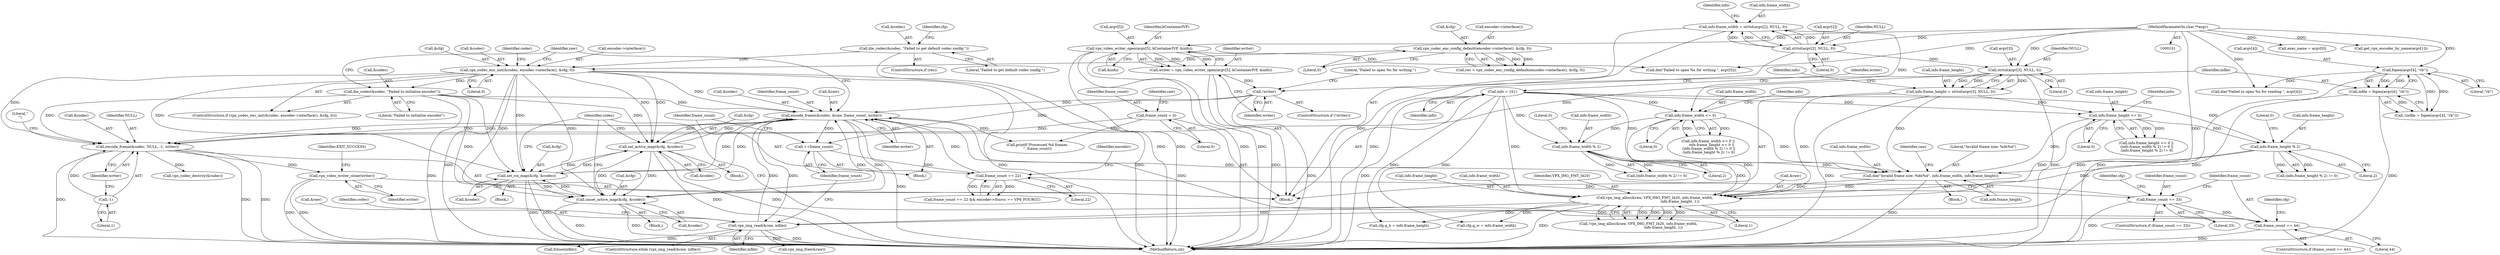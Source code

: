 digraph "1_Android_5a9753fca56f0eeb9f61e342b2fccffc364f9426_7@API" {
"1000456" [label="(Call,vpx_video_writer_close(writer))"];
"1000431" [label="(Call,encode_frame(&codec, NULL, -1, writer))"];
"1000374" [label="(Call,die_codec(&codec, \"Failed to initialize encoder\"))"];
"1000367" [label="(Call,vpx_codec_enc_init(&codec, encoder->interface(), &cfg, 0))"];
"1000271" [label="(Call,die_codec(&codec, \"Failed to get default codec config.\"))"];
"1000264" [label="(Call,vpx_codec_enc_config_default(encoder->interface(), &cfg, 0))"];
"1000424" [label="(Call,encode_frame(&codec, &raw, frame_count, writer))"];
"1000408" [label="(Call,set_active_map(&cfg, &codec))"];
"1000397" [label="(Call,set_roi_map(&cfg, &codec))"];
"1000419" [label="(Call,unset_active_map(&cfg, &codec))"];
"1000379" [label="(Call,vpx_img_read(&raw, infile))"];
"1000244" [label="(Call,vpx_img_alloc(&raw, VPX_IMG_FMT_I420, info.frame_width,\n                                             info.frame_height, 1))"];
"1000234" [label="(Call,die(\"Invalid frame size: %dx%d\", info.frame_width, info.frame_height))"];
"1000207" [label="(Call,info.frame_width <= 0)"];
"1000171" [label="(Call,info.frame_width = strtol(argv[2], NULL, 0))"];
"1000175" [label="(Call,strtol(argv[2], NULL, 0))"];
"1000103" [label="(MethodParameterIn,char **argv)"];
"1000124" [label="(Call,info = {0})"];
"1000220" [label="(Call,info.frame_width % 2)"];
"1000181" [label="(Call,info.frame_height = strtol(argv[3], NULL, 0))"];
"1000185" [label="(Call,strtol(argv[3], NULL, 0))"];
"1000227" [label="(Call,info.frame_height % 2)"];
"1000213" [label="(Call,info.frame_height <= 0)"];
"1000354" [label="(Call,infile = fopen(argv[4], \"rb\"))"];
"1000356" [label="(Call,fopen(argv[4], \"rb\"))"];
"1000404" [label="(Call,frame_count == 33)"];
"1000388" [label="(Call,frame_count == 22)"];
"1000384" [label="(Call,++frame_count)"];
"1000116" [label="(Call,frame_count = 0)"];
"1000415" [label="(Call,frame_count == 44)"];
"1000345" [label="(Call,!writer)"];
"1000335" [label="(Call,writer = vpx_video_writer_open(argv[5], kContainerIVF, &info))"];
"1000337" [label="(Call,vpx_video_writer_open(argv[5], kContainerIVF, &info))"];
"1000435" [label="(Call,-1)"];
"1000396" [label="(Block,)"];
"1000404" [label="(Call,frame_count == 33)"];
"1000381" [label="(Identifier,raw)"];
"1000244" [label="(Call,vpx_img_alloc(&raw, VPX_IMG_FMT_I420, info.frame_width,\n                                             info.frame_height, 1))"];
"1000246" [label="(Identifier,raw)"];
"1000354" [label="(Call,infile = fopen(argv[4], \"rb\"))"];
"1000175" [label="(Call,strtol(argv[2], NULL, 0))"];
"1000228" [label="(Call,info.frame_height)"];
"1000180" [label="(Literal,0)"];
"1000449" [label="(Call,vpx_codec_destroy(&codec))"];
"1000272" [label="(Call,&codec)"];
"1000409" [label="(Call,&cfg)"];
"1000282" [label="(Call,cfg.g_h = info.frame_height)"];
"1000142" [label="(Call,exec_name = argv[0])"];
"1000235" [label="(Literal,\"Invalid frame size: %dx%d\")"];
"1000103" [label="(MethodParameterIn,char **argv)"];
"1000155" [label="(Call,get_vpx_encoder_by_name(argv[1]))"];
"1000251" [label="(Call,info.frame_height)"];
"1000456" [label="(Call,vpx_video_writer_close(writer))"];
"1000266" [label="(Call,&cfg)"];
"1000422" [label="(Call,&codec)"];
"1000411" [label="(Call,&codec)"];
"1000239" [label="(Call,info.frame_height)"];
"1000370" [label="(Call,encoder->interface())"];
"1000439" [label="(Literal,\"\n\")"];
"1000378" [label="(ControlStructure,while (vpx_img_read(&raw, infile)))"];
"1000342" [label="(Call,&info)"];
"1000104" [label="(Block,)"];
"1000189" [label="(Identifier,NULL)"];
"1000427" [label="(Call,&raw)"];
"1000345" [label="(Call,!writer)"];
"1000212" [label="(Call,info.frame_height <= 0 ||\n (info.frame_width % 2) != 0 ||\n (info.frame_height % 2) != 0)"];
"1000236" [label="(Call,info.frame_width)"];
"1000393" [label="(Identifier,encoder)"];
"1000217" [label="(Literal,0)"];
"1000277" [label="(Identifier,cfg)"];
"1000181" [label="(Call,info.frame_height = strtol(argv[3], NULL, 0))"];
"1000121" [label="(Identifier,raw)"];
"1000335" [label="(Call,writer = vpx_video_writer_open(argv[5], kContainerIVF, &info))"];
"1000213" [label="(Call,info.frame_height <= 0)"];
"1000385" [label="(Identifier,frame_count)"];
"1000182" [label="(Call,info.frame_height)"];
"1000194" [label="(Identifier,info)"];
"1000400" [label="(Call,&codec)"];
"1000424" [label="(Call,encode_frame(&codec, &raw, frame_count, writer))"];
"1000226" [label="(Call,(info.frame_height % 2) != 0)"];
"1000344" [label="(ControlStructure,if (!writer))"];
"1000445" [label="(Call,vpx_img_free(&raw))"];
"1000183" [label="(Identifier,info)"];
"1000417" [label="(Literal,44)"];
"1000408" [label="(Call,set_active_map(&cfg, &codec))"];
"1000265" [label="(Call,encoder->interface())"];
"1000118" [label="(Literal,0)"];
"1000405" [label="(Identifier,frame_count)"];
"1000375" [label="(Call,&codec)"];
"1000346" [label="(Identifier,writer)"];
"1000176" [label="(Call,argv[2])"];
"1000233" [label="(Block,)"];
"1000219" [label="(Call,(info.frame_width % 2) != 0)"];
"1000232" [label="(Literal,0)"];
"1000275" [label="(Call,cfg.g_w = info.frame_width)"];
"1000185" [label="(Call,strtol(argv[3], NULL, 0))"];
"1000415" [label="(Call,frame_count == 44)"];
"1000222" [label="(Identifier,info)"];
"1000274" [label="(Literal,\"Failed to get default codec config.\")"];
"1000442" [label="(Call,printf(\"Processed %d frames.\n\", frame_count))"];
"1000366" [label="(ControlStructure,if (vpx_codec_enc_init(&codec, encoder->interface(), &cfg, 0)))"];
"1000220" [label="(Call,info.frame_width % 2)"];
"1000376" [label="(Identifier,codec)"];
"1000431" [label="(Call,encode_frame(&codec, NULL, -1, writer))"];
"1000128" [label="(Identifier,writer)"];
"1000207" [label="(Call,info.frame_width <= 0)"];
"1000341" [label="(Identifier,kContainerIVF)"];
"1000116" [label="(Call,frame_count = 0)"];
"1000214" [label="(Call,info.frame_height)"];
"1000430" [label="(Identifier,writer)"];
"1000269" [label="(ControlStructure,if (res))"];
"1000234" [label="(Call,die(\"Invalid frame size: %dx%d\", info.frame_width, info.frame_height))"];
"1000171" [label="(Call,info.frame_width = strtol(argv[2], NULL, 0))"];
"1000460" [label="(MethodReturn,int)"];
"1000459" [label="(Identifier,EXIT_SUCCESS)"];
"1000432" [label="(Call,&codec)"];
"1000416" [label="(Identifier,frame_count)"];
"1000262" [label="(Call,res = vpx_codec_enc_config_default(encoder->interface(), &cfg, 0))"];
"1000426" [label="(Identifier,codec)"];
"1000337" [label="(Call,vpx_video_writer_open(argv[5], kContainerIVF, &info))"];
"1000336" [label="(Identifier,writer)"];
"1000373" [label="(Literal,0)"];
"1000117" [label="(Identifier,frame_count)"];
"1000457" [label="(Identifier,writer)"];
"1000268" [label="(Literal,0)"];
"1000353" [label="(Call,!(infile = fopen(argv[4], \"rb\")))"];
"1000387" [label="(Call,frame_count == 22 && encoder->fourcc == VP8_FOURCC)"];
"1000374" [label="(Call,die_codec(&codec, \"Failed to initialize encoder\"))"];
"1000421" [label="(Identifier,cfg)"];
"1000206" [label="(Call,info.frame_width <= 0 ||\n      info.frame_height <= 0 ||\n (info.frame_width % 2) != 0 ||\n (info.frame_height % 2) != 0)"];
"1000254" [label="(Literal,1)"];
"1000397" [label="(Call,set_roi_map(&cfg, &codec))"];
"1000347" [label="(Call,die(\"Failed to open %s for writing.\", argv[5]))"];
"1000383" [label="(Block,)"];
"1000356" [label="(Call,fopen(argv[4], \"rb\"))"];
"1000357" [label="(Call,argv[4])"];
"1000382" [label="(Identifier,infile)"];
"1000211" [label="(Literal,0)"];
"1000425" [label="(Call,&codec)"];
"1000407" [label="(Block,)"];
"1000371" [label="(Call,&cfg)"];
"1000367" [label="(Call,vpx_codec_enc_init(&codec, encoder->interface(), &cfg, 0))"];
"1000414" [label="(ControlStructure,if (frame_count == 44))"];
"1000433" [label="(Identifier,codec)"];
"1000225" [label="(Literal,0)"];
"1000437" [label="(Identifier,writer)"];
"1000231" [label="(Literal,2)"];
"1000248" [label="(Call,info.frame_width)"];
"1000360" [label="(Literal,\"rb\")"];
"1000390" [label="(Literal,22)"];
"1000403" [label="(ControlStructure,if (frame_count == 33))"];
"1000380" [label="(Call,&raw)"];
"1000243" [label="(Call,!vpx_img_alloc(&raw, VPX_IMG_FMT_I420, info.frame_width,\n                                             info.frame_height, 1))"];
"1000338" [label="(Call,argv[5])"];
"1000361" [label="(Call,die(\"Failed to open %s for reading.\", argv[4]))"];
"1000190" [label="(Literal,0)"];
"1000124" [label="(Call,info = {0})"];
"1000384" [label="(Call,++frame_count)"];
"1000348" [label="(Literal,\"Failed to open %s for writing.\")"];
"1000227" [label="(Call,info.frame_height % 2)"];
"1000436" [label="(Literal,1)"];
"1000186" [label="(Call,argv[3])"];
"1000172" [label="(Call,info.frame_width)"];
"1000440" [label="(Call,fclose(infile))"];
"1000355" [label="(Identifier,infile)"];
"1000377" [label="(Literal,\"Failed to initialize encoder\")"];
"1000406" [label="(Literal,33)"];
"1000221" [label="(Call,info.frame_width)"];
"1000429" [label="(Identifier,frame_count)"];
"1000271" [label="(Call,die_codec(&codec, \"Failed to get default codec config.\"))"];
"1000398" [label="(Call,&cfg)"];
"1000125" [label="(Identifier,info)"];
"1000420" [label="(Call,&cfg)"];
"1000247" [label="(Identifier,VPX_IMG_FMT_I420)"];
"1000419" [label="(Call,unset_active_map(&cfg, &codec))"];
"1000224" [label="(Literal,2)"];
"1000264" [label="(Call,vpx_codec_enc_config_default(encoder->interface(), &cfg, 0))"];
"1000388" [label="(Call,frame_count == 22)"];
"1000410" [label="(Identifier,cfg)"];
"1000389" [label="(Identifier,frame_count)"];
"1000245" [label="(Call,&raw)"];
"1000434" [label="(Identifier,NULL)"];
"1000208" [label="(Call,info.frame_width)"];
"1000435" [label="(Call,-1)"];
"1000179" [label="(Identifier,NULL)"];
"1000379" [label="(Call,vpx_img_read(&raw, infile))"];
"1000418" [label="(Block,)"];
"1000368" [label="(Call,&codec)"];
"1000215" [label="(Identifier,info)"];
"1000456" -> "1000104"  [label="AST: "];
"1000456" -> "1000457"  [label="CFG: "];
"1000457" -> "1000456"  [label="AST: "];
"1000459" -> "1000456"  [label="CFG: "];
"1000456" -> "1000460"  [label="DDG: "];
"1000456" -> "1000460"  [label="DDG: "];
"1000431" -> "1000456"  [label="DDG: "];
"1000431" -> "1000104"  [label="AST: "];
"1000431" -> "1000437"  [label="CFG: "];
"1000432" -> "1000431"  [label="AST: "];
"1000434" -> "1000431"  [label="AST: "];
"1000435" -> "1000431"  [label="AST: "];
"1000437" -> "1000431"  [label="AST: "];
"1000439" -> "1000431"  [label="CFG: "];
"1000431" -> "1000460"  [label="DDG: "];
"1000431" -> "1000460"  [label="DDG: "];
"1000431" -> "1000460"  [label="DDG: "];
"1000374" -> "1000431"  [label="DDG: "];
"1000367" -> "1000431"  [label="DDG: "];
"1000424" -> "1000431"  [label="DDG: "];
"1000424" -> "1000431"  [label="DDG: "];
"1000185" -> "1000431"  [label="DDG: "];
"1000435" -> "1000431"  [label="DDG: "];
"1000345" -> "1000431"  [label="DDG: "];
"1000431" -> "1000449"  [label="DDG: "];
"1000374" -> "1000366"  [label="AST: "];
"1000374" -> "1000377"  [label="CFG: "];
"1000375" -> "1000374"  [label="AST: "];
"1000377" -> "1000374"  [label="AST: "];
"1000381" -> "1000374"  [label="CFG: "];
"1000374" -> "1000460"  [label="DDG: "];
"1000367" -> "1000374"  [label="DDG: "];
"1000374" -> "1000397"  [label="DDG: "];
"1000374" -> "1000408"  [label="DDG: "];
"1000374" -> "1000419"  [label="DDG: "];
"1000374" -> "1000424"  [label="DDG: "];
"1000367" -> "1000366"  [label="AST: "];
"1000367" -> "1000373"  [label="CFG: "];
"1000368" -> "1000367"  [label="AST: "];
"1000370" -> "1000367"  [label="AST: "];
"1000371" -> "1000367"  [label="AST: "];
"1000373" -> "1000367"  [label="AST: "];
"1000376" -> "1000367"  [label="CFG: "];
"1000381" -> "1000367"  [label="CFG: "];
"1000367" -> "1000460"  [label="DDG: "];
"1000367" -> "1000460"  [label="DDG: "];
"1000367" -> "1000460"  [label="DDG: "];
"1000271" -> "1000367"  [label="DDG: "];
"1000264" -> "1000367"  [label="DDG: "];
"1000367" -> "1000397"  [label="DDG: "];
"1000367" -> "1000397"  [label="DDG: "];
"1000367" -> "1000408"  [label="DDG: "];
"1000367" -> "1000408"  [label="DDG: "];
"1000367" -> "1000419"  [label="DDG: "];
"1000367" -> "1000419"  [label="DDG: "];
"1000367" -> "1000424"  [label="DDG: "];
"1000271" -> "1000269"  [label="AST: "];
"1000271" -> "1000274"  [label="CFG: "];
"1000272" -> "1000271"  [label="AST: "];
"1000274" -> "1000271"  [label="AST: "];
"1000277" -> "1000271"  [label="CFG: "];
"1000271" -> "1000460"  [label="DDG: "];
"1000264" -> "1000262"  [label="AST: "];
"1000264" -> "1000268"  [label="CFG: "];
"1000265" -> "1000264"  [label="AST: "];
"1000266" -> "1000264"  [label="AST: "];
"1000268" -> "1000264"  [label="AST: "];
"1000262" -> "1000264"  [label="CFG: "];
"1000264" -> "1000262"  [label="DDG: "];
"1000264" -> "1000262"  [label="DDG: "];
"1000264" -> "1000262"  [label="DDG: "];
"1000424" -> "1000383"  [label="AST: "];
"1000424" -> "1000430"  [label="CFG: "];
"1000425" -> "1000424"  [label="AST: "];
"1000427" -> "1000424"  [label="AST: "];
"1000429" -> "1000424"  [label="AST: "];
"1000430" -> "1000424"  [label="AST: "];
"1000381" -> "1000424"  [label="CFG: "];
"1000424" -> "1000460"  [label="DDG: "];
"1000424" -> "1000379"  [label="DDG: "];
"1000424" -> "1000384"  [label="DDG: "];
"1000424" -> "1000397"  [label="DDG: "];
"1000424" -> "1000408"  [label="DDG: "];
"1000424" -> "1000419"  [label="DDG: "];
"1000408" -> "1000424"  [label="DDG: "];
"1000419" -> "1000424"  [label="DDG: "];
"1000397" -> "1000424"  [label="DDG: "];
"1000379" -> "1000424"  [label="DDG: "];
"1000404" -> "1000424"  [label="DDG: "];
"1000388" -> "1000424"  [label="DDG: "];
"1000415" -> "1000424"  [label="DDG: "];
"1000345" -> "1000424"  [label="DDG: "];
"1000424" -> "1000442"  [label="DDG: "];
"1000408" -> "1000407"  [label="AST: "];
"1000408" -> "1000411"  [label="CFG: "];
"1000409" -> "1000408"  [label="AST: "];
"1000411" -> "1000408"  [label="AST: "];
"1000426" -> "1000408"  [label="CFG: "];
"1000408" -> "1000460"  [label="DDG: "];
"1000408" -> "1000460"  [label="DDG: "];
"1000408" -> "1000397"  [label="DDG: "];
"1000397" -> "1000408"  [label="DDG: "];
"1000419" -> "1000408"  [label="DDG: "];
"1000408" -> "1000419"  [label="DDG: "];
"1000397" -> "1000396"  [label="AST: "];
"1000397" -> "1000400"  [label="CFG: "];
"1000398" -> "1000397"  [label="AST: "];
"1000400" -> "1000397"  [label="AST: "];
"1000426" -> "1000397"  [label="CFG: "];
"1000397" -> "1000460"  [label="DDG: "];
"1000397" -> "1000460"  [label="DDG: "];
"1000419" -> "1000397"  [label="DDG: "];
"1000397" -> "1000419"  [label="DDG: "];
"1000419" -> "1000418"  [label="AST: "];
"1000419" -> "1000422"  [label="CFG: "];
"1000420" -> "1000419"  [label="AST: "];
"1000422" -> "1000419"  [label="AST: "];
"1000426" -> "1000419"  [label="CFG: "];
"1000419" -> "1000460"  [label="DDG: "];
"1000419" -> "1000460"  [label="DDG: "];
"1000379" -> "1000378"  [label="AST: "];
"1000379" -> "1000382"  [label="CFG: "];
"1000380" -> "1000379"  [label="AST: "];
"1000382" -> "1000379"  [label="AST: "];
"1000385" -> "1000379"  [label="CFG: "];
"1000433" -> "1000379"  [label="CFG: "];
"1000379" -> "1000460"  [label="DDG: "];
"1000244" -> "1000379"  [label="DDG: "];
"1000354" -> "1000379"  [label="DDG: "];
"1000379" -> "1000440"  [label="DDG: "];
"1000379" -> "1000445"  [label="DDG: "];
"1000244" -> "1000243"  [label="AST: "];
"1000244" -> "1000254"  [label="CFG: "];
"1000245" -> "1000244"  [label="AST: "];
"1000247" -> "1000244"  [label="AST: "];
"1000248" -> "1000244"  [label="AST: "];
"1000251" -> "1000244"  [label="AST: "];
"1000254" -> "1000244"  [label="AST: "];
"1000243" -> "1000244"  [label="CFG: "];
"1000244" -> "1000460"  [label="DDG: "];
"1000244" -> "1000243"  [label="DDG: "];
"1000244" -> "1000243"  [label="DDG: "];
"1000244" -> "1000243"  [label="DDG: "];
"1000244" -> "1000243"  [label="DDG: "];
"1000244" -> "1000243"  [label="DDG: "];
"1000234" -> "1000244"  [label="DDG: "];
"1000234" -> "1000244"  [label="DDG: "];
"1000207" -> "1000244"  [label="DDG: "];
"1000220" -> "1000244"  [label="DDG: "];
"1000124" -> "1000244"  [label="DDG: "];
"1000181" -> "1000244"  [label="DDG: "];
"1000227" -> "1000244"  [label="DDG: "];
"1000213" -> "1000244"  [label="DDG: "];
"1000244" -> "1000275"  [label="DDG: "];
"1000244" -> "1000282"  [label="DDG: "];
"1000234" -> "1000233"  [label="AST: "];
"1000234" -> "1000239"  [label="CFG: "];
"1000235" -> "1000234"  [label="AST: "];
"1000236" -> "1000234"  [label="AST: "];
"1000239" -> "1000234"  [label="AST: "];
"1000246" -> "1000234"  [label="CFG: "];
"1000234" -> "1000460"  [label="DDG: "];
"1000207" -> "1000234"  [label="DDG: "];
"1000220" -> "1000234"  [label="DDG: "];
"1000124" -> "1000234"  [label="DDG: "];
"1000181" -> "1000234"  [label="DDG: "];
"1000227" -> "1000234"  [label="DDG: "];
"1000213" -> "1000234"  [label="DDG: "];
"1000207" -> "1000206"  [label="AST: "];
"1000207" -> "1000211"  [label="CFG: "];
"1000208" -> "1000207"  [label="AST: "];
"1000211" -> "1000207"  [label="AST: "];
"1000215" -> "1000207"  [label="CFG: "];
"1000206" -> "1000207"  [label="CFG: "];
"1000207" -> "1000206"  [label="DDG: "];
"1000207" -> "1000206"  [label="DDG: "];
"1000171" -> "1000207"  [label="DDG: "];
"1000124" -> "1000207"  [label="DDG: "];
"1000207" -> "1000220"  [label="DDG: "];
"1000171" -> "1000104"  [label="AST: "];
"1000171" -> "1000175"  [label="CFG: "];
"1000172" -> "1000171"  [label="AST: "];
"1000175" -> "1000171"  [label="AST: "];
"1000183" -> "1000171"  [label="CFG: "];
"1000171" -> "1000460"  [label="DDG: "];
"1000175" -> "1000171"  [label="DDG: "];
"1000175" -> "1000171"  [label="DDG: "];
"1000175" -> "1000171"  [label="DDG: "];
"1000175" -> "1000180"  [label="CFG: "];
"1000176" -> "1000175"  [label="AST: "];
"1000179" -> "1000175"  [label="AST: "];
"1000180" -> "1000175"  [label="AST: "];
"1000175" -> "1000460"  [label="DDG: "];
"1000103" -> "1000175"  [label="DDG: "];
"1000175" -> "1000185"  [label="DDG: "];
"1000103" -> "1000101"  [label="AST: "];
"1000103" -> "1000460"  [label="DDG: "];
"1000103" -> "1000142"  [label="DDG: "];
"1000103" -> "1000155"  [label="DDG: "];
"1000103" -> "1000185"  [label="DDG: "];
"1000103" -> "1000337"  [label="DDG: "];
"1000103" -> "1000347"  [label="DDG: "];
"1000103" -> "1000356"  [label="DDG: "];
"1000103" -> "1000361"  [label="DDG: "];
"1000124" -> "1000104"  [label="AST: "];
"1000124" -> "1000125"  [label="CFG: "];
"1000125" -> "1000124"  [label="AST: "];
"1000128" -> "1000124"  [label="CFG: "];
"1000124" -> "1000460"  [label="DDG: "];
"1000124" -> "1000213"  [label="DDG: "];
"1000124" -> "1000220"  [label="DDG: "];
"1000124" -> "1000227"  [label="DDG: "];
"1000124" -> "1000275"  [label="DDG: "];
"1000124" -> "1000282"  [label="DDG: "];
"1000220" -> "1000219"  [label="AST: "];
"1000220" -> "1000224"  [label="CFG: "];
"1000221" -> "1000220"  [label="AST: "];
"1000224" -> "1000220"  [label="AST: "];
"1000225" -> "1000220"  [label="CFG: "];
"1000220" -> "1000219"  [label="DDG: "];
"1000220" -> "1000219"  [label="DDG: "];
"1000181" -> "1000104"  [label="AST: "];
"1000181" -> "1000185"  [label="CFG: "];
"1000182" -> "1000181"  [label="AST: "];
"1000185" -> "1000181"  [label="AST: "];
"1000194" -> "1000181"  [label="CFG: "];
"1000181" -> "1000460"  [label="DDG: "];
"1000185" -> "1000181"  [label="DDG: "];
"1000185" -> "1000181"  [label="DDG: "];
"1000185" -> "1000181"  [label="DDG: "];
"1000181" -> "1000213"  [label="DDG: "];
"1000185" -> "1000190"  [label="CFG: "];
"1000186" -> "1000185"  [label="AST: "];
"1000189" -> "1000185"  [label="AST: "];
"1000190" -> "1000185"  [label="AST: "];
"1000185" -> "1000460"  [label="DDG: "];
"1000227" -> "1000226"  [label="AST: "];
"1000227" -> "1000231"  [label="CFG: "];
"1000228" -> "1000227"  [label="AST: "];
"1000231" -> "1000227"  [label="AST: "];
"1000232" -> "1000227"  [label="CFG: "];
"1000227" -> "1000226"  [label="DDG: "];
"1000227" -> "1000226"  [label="DDG: "];
"1000213" -> "1000227"  [label="DDG: "];
"1000213" -> "1000212"  [label="AST: "];
"1000213" -> "1000217"  [label="CFG: "];
"1000214" -> "1000213"  [label="AST: "];
"1000217" -> "1000213"  [label="AST: "];
"1000222" -> "1000213"  [label="CFG: "];
"1000212" -> "1000213"  [label="CFG: "];
"1000213" -> "1000212"  [label="DDG: "];
"1000213" -> "1000212"  [label="DDG: "];
"1000354" -> "1000353"  [label="AST: "];
"1000354" -> "1000356"  [label="CFG: "];
"1000355" -> "1000354"  [label="AST: "];
"1000356" -> "1000354"  [label="AST: "];
"1000353" -> "1000354"  [label="CFG: "];
"1000354" -> "1000460"  [label="DDG: "];
"1000354" -> "1000353"  [label="DDG: "];
"1000356" -> "1000354"  [label="DDG: "];
"1000356" -> "1000354"  [label="DDG: "];
"1000356" -> "1000360"  [label="CFG: "];
"1000357" -> "1000356"  [label="AST: "];
"1000360" -> "1000356"  [label="AST: "];
"1000356" -> "1000460"  [label="DDG: "];
"1000356" -> "1000353"  [label="DDG: "];
"1000356" -> "1000353"  [label="DDG: "];
"1000356" -> "1000361"  [label="DDG: "];
"1000404" -> "1000403"  [label="AST: "];
"1000404" -> "1000406"  [label="CFG: "];
"1000405" -> "1000404"  [label="AST: "];
"1000406" -> "1000404"  [label="AST: "];
"1000410" -> "1000404"  [label="CFG: "];
"1000416" -> "1000404"  [label="CFG: "];
"1000404" -> "1000460"  [label="DDG: "];
"1000388" -> "1000404"  [label="DDG: "];
"1000404" -> "1000415"  [label="DDG: "];
"1000388" -> "1000387"  [label="AST: "];
"1000388" -> "1000390"  [label="CFG: "];
"1000389" -> "1000388"  [label="AST: "];
"1000390" -> "1000388"  [label="AST: "];
"1000393" -> "1000388"  [label="CFG: "];
"1000387" -> "1000388"  [label="CFG: "];
"1000388" -> "1000387"  [label="DDG: "];
"1000388" -> "1000387"  [label="DDG: "];
"1000384" -> "1000388"  [label="DDG: "];
"1000384" -> "1000383"  [label="AST: "];
"1000384" -> "1000385"  [label="CFG: "];
"1000385" -> "1000384"  [label="AST: "];
"1000389" -> "1000384"  [label="CFG: "];
"1000116" -> "1000384"  [label="DDG: "];
"1000116" -> "1000104"  [label="AST: "];
"1000116" -> "1000118"  [label="CFG: "];
"1000117" -> "1000116"  [label="AST: "];
"1000118" -> "1000116"  [label="AST: "];
"1000121" -> "1000116"  [label="CFG: "];
"1000116" -> "1000442"  [label="DDG: "];
"1000415" -> "1000414"  [label="AST: "];
"1000415" -> "1000417"  [label="CFG: "];
"1000416" -> "1000415"  [label="AST: "];
"1000417" -> "1000415"  [label="AST: "];
"1000421" -> "1000415"  [label="CFG: "];
"1000426" -> "1000415"  [label="CFG: "];
"1000415" -> "1000460"  [label="DDG: "];
"1000345" -> "1000344"  [label="AST: "];
"1000345" -> "1000346"  [label="CFG: "];
"1000346" -> "1000345"  [label="AST: "];
"1000348" -> "1000345"  [label="CFG: "];
"1000355" -> "1000345"  [label="CFG: "];
"1000345" -> "1000460"  [label="DDG: "];
"1000335" -> "1000345"  [label="DDG: "];
"1000335" -> "1000104"  [label="AST: "];
"1000335" -> "1000337"  [label="CFG: "];
"1000336" -> "1000335"  [label="AST: "];
"1000337" -> "1000335"  [label="AST: "];
"1000346" -> "1000335"  [label="CFG: "];
"1000335" -> "1000460"  [label="DDG: "];
"1000337" -> "1000335"  [label="DDG: "];
"1000337" -> "1000335"  [label="DDG: "];
"1000337" -> "1000335"  [label="DDG: "];
"1000337" -> "1000342"  [label="CFG: "];
"1000338" -> "1000337"  [label="AST: "];
"1000341" -> "1000337"  [label="AST: "];
"1000342" -> "1000337"  [label="AST: "];
"1000337" -> "1000460"  [label="DDG: "];
"1000337" -> "1000460"  [label="DDG: "];
"1000337" -> "1000460"  [label="DDG: "];
"1000337" -> "1000347"  [label="DDG: "];
"1000435" -> "1000436"  [label="CFG: "];
"1000436" -> "1000435"  [label="AST: "];
"1000437" -> "1000435"  [label="CFG: "];
}
